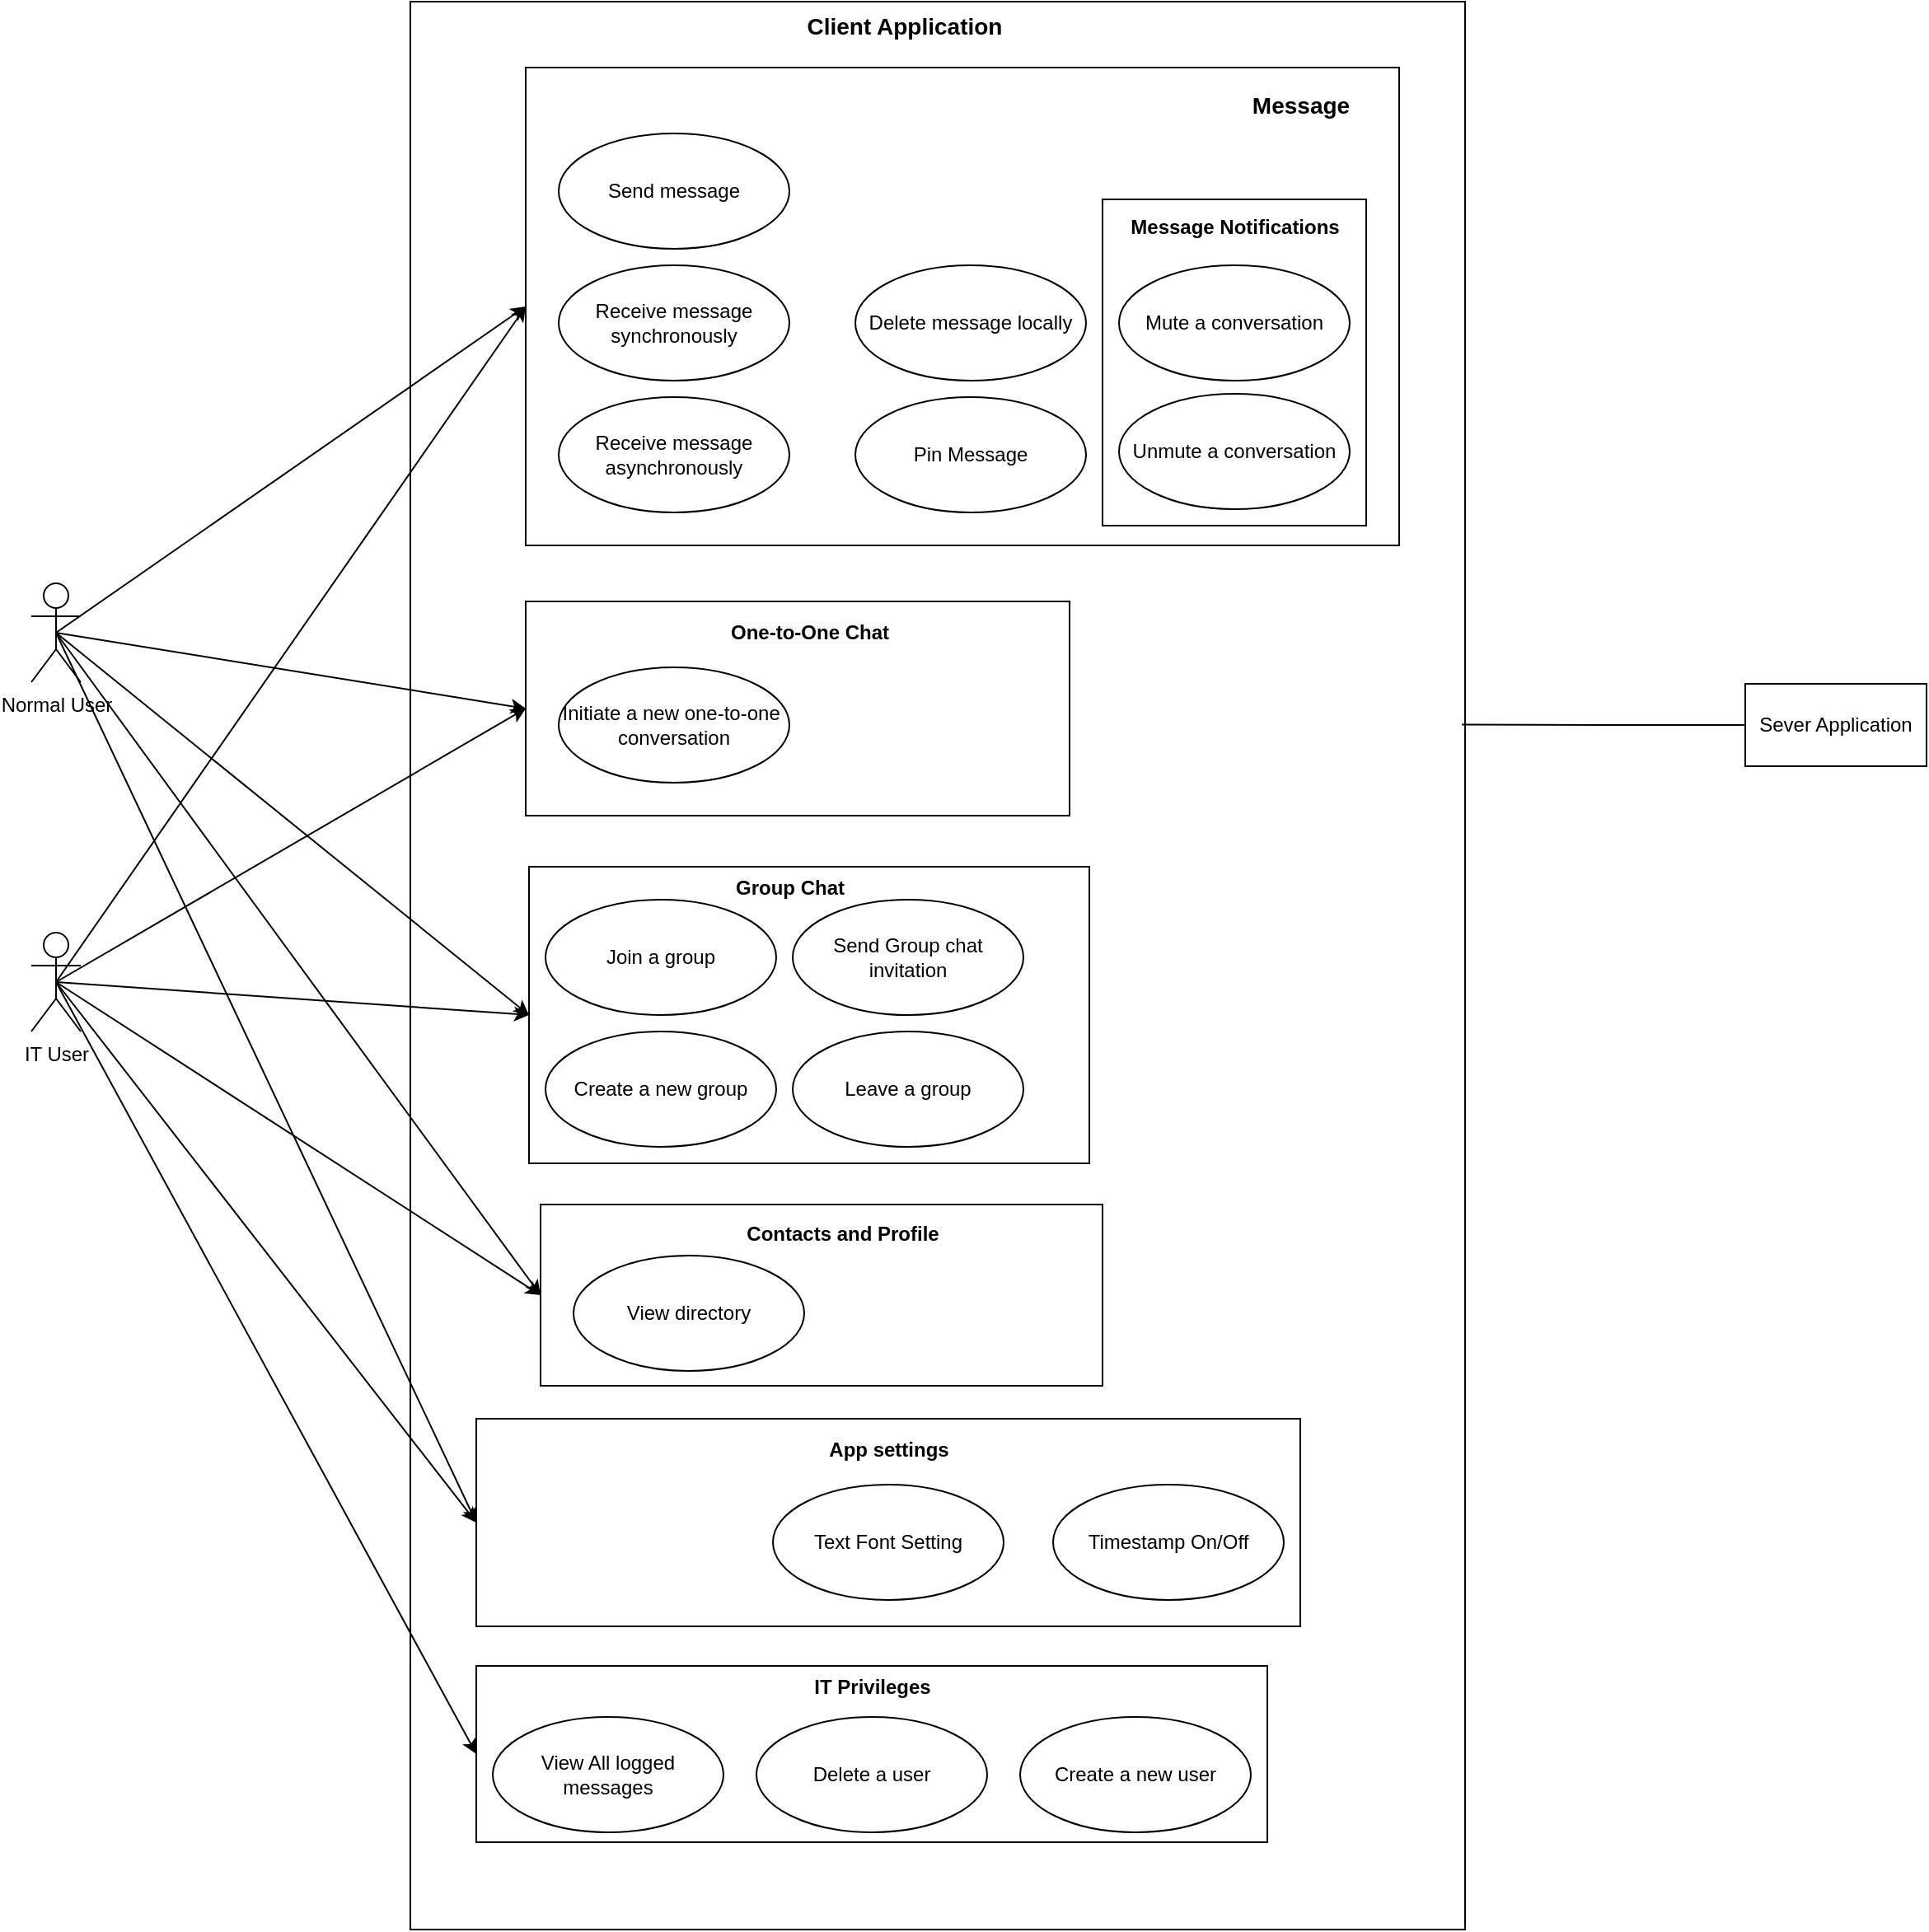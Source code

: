 <mxfile version="23.1.7" type="github" pages="2">
  <diagram name="Page-1" id="sUV660QRLb9GWtnvWiSY">
    <mxGraphModel dx="1706" dy="879" grid="1" gridSize="10" guides="1" tooltips="1" connect="1" arrows="1" fold="1" page="1" pageScale="1" pageWidth="1654" pageHeight="1169" math="0" shadow="0">
      <root>
        <mxCell id="0" />
        <mxCell id="1" parent="0" />
        <mxCell id="U2AByLSO6bJXmJ2jfOXi-1" value="" style="rounded=0;whiteSpace=wrap;html=1;" vertex="1" parent="1">
          <mxGeometry x="400" y="20" width="640" height="1170" as="geometry" />
        </mxCell>
        <mxCell id="YQ2VtmDsd7B6_WzJCYEh-53" value="" style="html=1;whiteSpace=wrap;" parent="1" vertex="1">
          <mxGeometry x="440" y="1030" width="480" height="107" as="geometry" />
        </mxCell>
        <mxCell id="YQ2VtmDsd7B6_WzJCYEh-41" value="" style="html=1;whiteSpace=wrap;" parent="1" vertex="1">
          <mxGeometry x="440" y="880" width="500" height="126" as="geometry" />
        </mxCell>
        <mxCell id="YQ2VtmDsd7B6_WzJCYEh-29" value="" style="html=1;whiteSpace=wrap;" parent="1" vertex="1">
          <mxGeometry x="479" y="750" width="341" height="110" as="geometry" />
        </mxCell>
        <mxCell id="YQ2VtmDsd7B6_WzJCYEh-20" value="" style="html=1;whiteSpace=wrap;" parent="1" vertex="1">
          <mxGeometry x="472" y="545" width="340" height="180" as="geometry" />
        </mxCell>
        <mxCell id="YQ2VtmDsd7B6_WzJCYEh-18" value="" style="html=1;whiteSpace=wrap;" parent="1" vertex="1">
          <mxGeometry x="470" y="384" width="330" height="130" as="geometry" />
        </mxCell>
        <mxCell id="YQ2VtmDsd7B6_WzJCYEh-16" value="" style="html=1;whiteSpace=wrap;" parent="1" vertex="1">
          <mxGeometry x="470" y="60" width="530" height="290" as="geometry" />
        </mxCell>
        <mxCell id="YQ2VtmDsd7B6_WzJCYEh-57" style="rounded=0;orthogonalLoop=1;jettySize=auto;html=1;exitX=0.5;exitY=0.5;exitDx=0;exitDy=0;exitPerimeter=0;entryX=0;entryY=0.5;entryDx=0;entryDy=0;" parent="1" source="YQ2VtmDsd7B6_WzJCYEh-1" target="YQ2VtmDsd7B6_WzJCYEh-16" edge="1">
          <mxGeometry relative="1" as="geometry" />
        </mxCell>
        <mxCell id="YQ2VtmDsd7B6_WzJCYEh-58" style="rounded=0;orthogonalLoop=1;jettySize=auto;html=1;exitX=0.5;exitY=0.5;exitDx=0;exitDy=0;exitPerimeter=0;entryX=0;entryY=0.5;entryDx=0;entryDy=0;" parent="1" source="YQ2VtmDsd7B6_WzJCYEh-1" target="YQ2VtmDsd7B6_WzJCYEh-18" edge="1">
          <mxGeometry relative="1" as="geometry" />
        </mxCell>
        <mxCell id="YQ2VtmDsd7B6_WzJCYEh-59" style="rounded=0;orthogonalLoop=1;jettySize=auto;html=1;exitX=0.5;exitY=0.5;exitDx=0;exitDy=0;exitPerimeter=0;entryX=0;entryY=0.5;entryDx=0;entryDy=0;" parent="1" source="YQ2VtmDsd7B6_WzJCYEh-1" target="YQ2VtmDsd7B6_WzJCYEh-20" edge="1">
          <mxGeometry relative="1" as="geometry" />
        </mxCell>
        <mxCell id="YQ2VtmDsd7B6_WzJCYEh-60" style="rounded=0;orthogonalLoop=1;jettySize=auto;html=1;exitX=0.5;exitY=0.5;exitDx=0;exitDy=0;exitPerimeter=0;entryX=0;entryY=0.5;entryDx=0;entryDy=0;" parent="1" source="YQ2VtmDsd7B6_WzJCYEh-1" target="YQ2VtmDsd7B6_WzJCYEh-29" edge="1">
          <mxGeometry relative="1" as="geometry" />
        </mxCell>
        <mxCell id="YQ2VtmDsd7B6_WzJCYEh-61" style="rounded=0;orthogonalLoop=1;jettySize=auto;html=1;exitX=0.5;exitY=0.5;exitDx=0;exitDy=0;exitPerimeter=0;entryX=0;entryY=0.5;entryDx=0;entryDy=0;" parent="1" source="YQ2VtmDsd7B6_WzJCYEh-1" target="YQ2VtmDsd7B6_WzJCYEh-41" edge="1">
          <mxGeometry relative="1" as="geometry" />
        </mxCell>
        <mxCell id="YQ2VtmDsd7B6_WzJCYEh-1" value="Normal User" style="shape=umlActor;verticalLabelPosition=bottom;verticalAlign=top;html=1;" parent="1" vertex="1">
          <mxGeometry x="170" y="373" width="30" height="60" as="geometry" />
        </mxCell>
        <mxCell id="YQ2VtmDsd7B6_WzJCYEh-62" style="rounded=0;orthogonalLoop=1;jettySize=auto;html=1;exitX=0.5;exitY=0.5;exitDx=0;exitDy=0;exitPerimeter=0;entryX=0;entryY=0.5;entryDx=0;entryDy=0;" parent="1" source="YQ2VtmDsd7B6_WzJCYEh-2" target="YQ2VtmDsd7B6_WzJCYEh-16" edge="1">
          <mxGeometry relative="1" as="geometry" />
        </mxCell>
        <mxCell id="YQ2VtmDsd7B6_WzJCYEh-63" style="rounded=0;orthogonalLoop=1;jettySize=auto;html=1;exitX=0.5;exitY=0.5;exitDx=0;exitDy=0;exitPerimeter=0;entryX=0;entryY=0.5;entryDx=0;entryDy=0;" parent="1" source="YQ2VtmDsd7B6_WzJCYEh-2" target="YQ2VtmDsd7B6_WzJCYEh-18" edge="1">
          <mxGeometry relative="1" as="geometry" />
        </mxCell>
        <mxCell id="YQ2VtmDsd7B6_WzJCYEh-64" style="rounded=0;orthogonalLoop=1;jettySize=auto;html=1;exitX=0.5;exitY=0.5;exitDx=0;exitDy=0;exitPerimeter=0;entryX=0;entryY=0.5;entryDx=0;entryDy=0;" parent="1" source="YQ2VtmDsd7B6_WzJCYEh-2" target="YQ2VtmDsd7B6_WzJCYEh-20" edge="1">
          <mxGeometry relative="1" as="geometry" />
        </mxCell>
        <mxCell id="YQ2VtmDsd7B6_WzJCYEh-65" style="rounded=0;orthogonalLoop=1;jettySize=auto;html=1;exitX=0.5;exitY=0.5;exitDx=0;exitDy=0;exitPerimeter=0;entryX=0;entryY=0.5;entryDx=0;entryDy=0;" parent="1" source="YQ2VtmDsd7B6_WzJCYEh-2" target="YQ2VtmDsd7B6_WzJCYEh-29" edge="1">
          <mxGeometry relative="1" as="geometry" />
        </mxCell>
        <mxCell id="YQ2VtmDsd7B6_WzJCYEh-66" style="rounded=0;orthogonalLoop=1;jettySize=auto;html=1;exitX=0.5;exitY=0.5;exitDx=0;exitDy=0;exitPerimeter=0;entryX=0;entryY=0.5;entryDx=0;entryDy=0;" parent="1" source="YQ2VtmDsd7B6_WzJCYEh-2" target="YQ2VtmDsd7B6_WzJCYEh-41" edge="1">
          <mxGeometry relative="1" as="geometry" />
        </mxCell>
        <mxCell id="YQ2VtmDsd7B6_WzJCYEh-67" style="rounded=0;orthogonalLoop=1;jettySize=auto;html=1;exitX=0.5;exitY=0.5;exitDx=0;exitDy=0;exitPerimeter=0;entryX=0;entryY=0.5;entryDx=0;entryDy=0;" parent="1" source="YQ2VtmDsd7B6_WzJCYEh-2" target="YQ2VtmDsd7B6_WzJCYEh-53" edge="1">
          <mxGeometry relative="1" as="geometry" />
        </mxCell>
        <mxCell id="YQ2VtmDsd7B6_WzJCYEh-2" value="IT User" style="shape=umlActor;verticalLabelPosition=bottom;verticalAlign=top;html=1;" parent="1" vertex="1">
          <mxGeometry x="170" y="585" width="30" height="60" as="geometry" />
        </mxCell>
        <mxCell id="YQ2VtmDsd7B6_WzJCYEh-3" value="Receive message synchronously" style="ellipse;whiteSpace=wrap;html=1;" parent="1" vertex="1">
          <mxGeometry x="490" y="180" width="140" height="70" as="geometry" />
        </mxCell>
        <mxCell id="YQ2VtmDsd7B6_WzJCYEh-4" value="Send message" style="ellipse;whiteSpace=wrap;html=1;" parent="1" vertex="1">
          <mxGeometry x="490" y="100" width="140" height="70" as="geometry" />
        </mxCell>
        <mxCell id="YQ2VtmDsd7B6_WzJCYEh-5" value="Delete message locally" style="ellipse;whiteSpace=wrap;html=1;" parent="1" vertex="1">
          <mxGeometry x="670" y="180" width="140" height="70" as="geometry" />
        </mxCell>
        <mxCell id="YQ2VtmDsd7B6_WzJCYEh-9" value="Initiate a new one-to-one&amp;nbsp; conversation" style="ellipse;whiteSpace=wrap;html=1;" parent="1" vertex="1">
          <mxGeometry x="490" y="424" width="140" height="70" as="geometry" />
        </mxCell>
        <mxCell id="YQ2VtmDsd7B6_WzJCYEh-11" value="Join a group" style="ellipse;whiteSpace=wrap;html=1;" parent="1" vertex="1">
          <mxGeometry x="482" y="565" width="140" height="70" as="geometry" />
        </mxCell>
        <mxCell id="YQ2VtmDsd7B6_WzJCYEh-12" value="Leave a group" style="ellipse;whiteSpace=wrap;html=1;" parent="1" vertex="1">
          <mxGeometry x="632" y="645" width="140" height="70" as="geometry" />
        </mxCell>
        <mxCell id="YQ2VtmDsd7B6_WzJCYEh-13" value="Create a new group" style="ellipse;whiteSpace=wrap;html=1;" parent="1" vertex="1">
          <mxGeometry x="482" y="645" width="140" height="70" as="geometry" />
        </mxCell>
        <mxCell id="YQ2VtmDsd7B6_WzJCYEh-15" value="Pin Message" style="ellipse;whiteSpace=wrap;html=1;" parent="1" vertex="1">
          <mxGeometry x="670" y="260" width="140" height="70" as="geometry" />
        </mxCell>
        <mxCell id="YQ2VtmDsd7B6_WzJCYEh-17" value="&lt;font style=&quot;font-size: 14px;&quot;&gt;Message&lt;/font&gt;" style="text;align=center;fontStyle=1;verticalAlign=middle;spacingLeft=3;spacingRight=3;strokeColor=none;rotatable=0;points=[[0,0.5],[1,0.5]];portConstraint=eastwest;html=1;" parent="1" vertex="1">
          <mxGeometry x="900" y="70" width="80" height="26" as="geometry" />
        </mxCell>
        <mxCell id="YQ2VtmDsd7B6_WzJCYEh-19" value="&lt;span style=&quot;color: rgb(0, 0, 0); font-family: Helvetica; font-size: 12px; font-style: normal; font-variant-ligatures: normal; font-variant-caps: normal; letter-spacing: normal; orphans: 2; text-align: center; text-indent: 0px; text-transform: none; widows: 2; word-spacing: 0px; -webkit-text-stroke-width: 0px; background-color: rgb(251, 251, 251); text-decoration-thickness: initial; text-decoration-style: initial; text-decoration-color: initial; float: none; display: inline !important;&quot;&gt;&lt;b&gt;One-to-One Chat&lt;/b&gt;&lt;/span&gt;" style="text;align=center;fontStyle=0;verticalAlign=middle;spacingLeft=3;spacingRight=3;strokeColor=none;rotatable=0;points=[[0,0.5],[1,0.5]];portConstraint=eastwest;html=1;" parent="1" vertex="1">
          <mxGeometry x="602" y="390" width="80" height="26" as="geometry" />
        </mxCell>
        <mxCell id="YQ2VtmDsd7B6_WzJCYEh-23" value="" style="html=1;whiteSpace=wrap;" parent="1" vertex="1">
          <mxGeometry x="820" y="140" width="160" height="198" as="geometry" />
        </mxCell>
        <mxCell id="YQ2VtmDsd7B6_WzJCYEh-21" value="Group Chat" style="text;align=center;fontStyle=1;verticalAlign=middle;spacingLeft=3;spacingRight=3;strokeColor=none;rotatable=0;points=[[0,0.5],[1,0.5]];portConstraint=eastwest;html=1;" parent="1" vertex="1">
          <mxGeometry x="590" y="545" width="80" height="26" as="geometry" />
        </mxCell>
        <mxCell id="YQ2VtmDsd7B6_WzJCYEh-22" value="Unmute a conversation" style="ellipse;whiteSpace=wrap;html=1;" parent="1" vertex="1">
          <mxGeometry x="830" y="258" width="140" height="70" as="geometry" />
        </mxCell>
        <mxCell id="YQ2VtmDsd7B6_WzJCYEh-24" value="Message Notifications" style="text;align=center;fontStyle=1;verticalAlign=middle;spacingLeft=3;spacingRight=3;strokeColor=none;rotatable=0;points=[[0,0.5],[1,0.5]];portConstraint=eastwest;html=1;" parent="1" vertex="1">
          <mxGeometry x="860" y="144" width="80" height="26" as="geometry" />
        </mxCell>
        <mxCell id="YQ2VtmDsd7B6_WzJCYEh-14" value="Mute a conversation" style="ellipse;whiteSpace=wrap;html=1;" parent="1" vertex="1">
          <mxGeometry x="830" y="180" width="140" height="70" as="geometry" />
        </mxCell>
        <mxCell id="YQ2VtmDsd7B6_WzJCYEh-25" value="Send Group chat invitation" style="ellipse;whiteSpace=wrap;html=1;" parent="1" vertex="1">
          <mxGeometry x="632" y="565" width="140" height="70" as="geometry" />
        </mxCell>
        <mxCell id="YQ2VtmDsd7B6_WzJCYEh-26" value="Receive message asynchronously" style="ellipse;whiteSpace=wrap;html=1;" parent="1" vertex="1">
          <mxGeometry x="490" y="260" width="140" height="70" as="geometry" />
        </mxCell>
        <mxCell id="YQ2VtmDsd7B6_WzJCYEh-27" value="View directory" style="ellipse;whiteSpace=wrap;html=1;" parent="1" vertex="1">
          <mxGeometry x="499" y="781" width="140" height="70" as="geometry" />
        </mxCell>
        <mxCell id="YQ2VtmDsd7B6_WzJCYEh-30" value="Contacts and Profile" style="text;align=center;fontStyle=1;verticalAlign=middle;spacingLeft=3;spacingRight=3;strokeColor=none;rotatable=0;points=[[0,0.5],[1,0.5]];portConstraint=eastwest;html=1;" parent="1" vertex="1">
          <mxGeometry x="622" y="755" width="80" height="26" as="geometry" />
        </mxCell>
        <mxCell id="YQ2VtmDsd7B6_WzJCYEh-33" value="Text Font Setting" style="ellipse;whiteSpace=wrap;html=1;" parent="1" vertex="1">
          <mxGeometry x="620" y="920" width="140" height="70" as="geometry" />
        </mxCell>
        <mxCell id="YQ2VtmDsd7B6_WzJCYEh-40" value="Timestamp On/Off" style="ellipse;whiteSpace=wrap;html=1;" parent="1" vertex="1">
          <mxGeometry x="790" y="920" width="140" height="70" as="geometry" />
        </mxCell>
        <mxCell id="YQ2VtmDsd7B6_WzJCYEh-43" value="App settings" style="text;align=center;fontStyle=1;verticalAlign=middle;spacingLeft=3;spacingRight=3;strokeColor=none;rotatable=0;points=[[0,0.5],[1,0.5]];portConstraint=eastwest;html=1;" parent="1" vertex="1">
          <mxGeometry x="650" y="886" width="80" height="26" as="geometry" />
        </mxCell>
        <mxCell id="YQ2VtmDsd7B6_WzJCYEh-45" value="View All logged messages" style="ellipse;whiteSpace=wrap;html=1;" parent="1" vertex="1">
          <mxGeometry x="450" y="1061" width="140" height="70" as="geometry" />
        </mxCell>
        <mxCell id="YQ2VtmDsd7B6_WzJCYEh-47" value="Create a new user" style="ellipse;whiteSpace=wrap;html=1;" parent="1" vertex="1">
          <mxGeometry x="770" y="1061" width="140" height="70" as="geometry" />
        </mxCell>
        <mxCell id="YQ2VtmDsd7B6_WzJCYEh-49" value="Delete a user" style="ellipse;whiteSpace=wrap;html=1;" parent="1" vertex="1">
          <mxGeometry x="610" y="1061" width="140" height="70" as="geometry" />
        </mxCell>
        <mxCell id="YQ2VtmDsd7B6_WzJCYEh-54" value="IT Privileges" style="text;align=center;fontStyle=1;verticalAlign=middle;spacingLeft=3;spacingRight=3;strokeColor=none;rotatable=0;points=[[0,0.5],[1,0.5]];portConstraint=eastwest;html=1;" parent="1" vertex="1">
          <mxGeometry x="640" y="1030" width="80" height="26" as="geometry" />
        </mxCell>
        <mxCell id="U2AByLSO6bJXmJ2jfOXi-2" value="&lt;font style=&quot;font-size: 14px;&quot;&gt;Client Application&lt;/font&gt;" style="text;html=1;align=center;verticalAlign=middle;whiteSpace=wrap;rounded=0;fontStyle=1" vertex="1" parent="1">
          <mxGeometry x="630" y="20" width="140" height="30" as="geometry" />
        </mxCell>
        <mxCell id="U2AByLSO6bJXmJ2jfOXi-3" value="Sever Application" style="html=1;whiteSpace=wrap;" vertex="1" parent="1">
          <mxGeometry x="1210" y="434" width="110" height="50" as="geometry" />
        </mxCell>
        <mxCell id="U2AByLSO6bJXmJ2jfOXi-6" style="edgeStyle=orthogonalEdgeStyle;rounded=0;orthogonalLoop=1;jettySize=auto;html=1;exitX=0;exitY=0.5;exitDx=0;exitDy=0;entryX=0.997;entryY=0.375;entryDx=0;entryDy=0;entryPerimeter=0;endArrow=none;endFill=0;" edge="1" parent="1" source="U2AByLSO6bJXmJ2jfOXi-3" target="U2AByLSO6bJXmJ2jfOXi-1">
          <mxGeometry relative="1" as="geometry" />
        </mxCell>
      </root>
    </mxGraphModel>
  </diagram>
  <diagram id="76yED_X19V-XeV7wdZsf" name="Page-2">
    <mxGraphModel dx="1194" dy="615" grid="1" gridSize="10" guides="1" tooltips="1" connect="1" arrows="1" fold="1" page="1" pageScale="1" pageWidth="1654" pageHeight="1169" math="0" shadow="0">
      <root>
        <mxCell id="0" />
        <mxCell id="1" parent="0" />
        <mxCell id="WNzf7cn8V8j3igvtet1d-1" value="" style="shape=umlLifeline;perimeter=lifelinePerimeter;whiteSpace=wrap;html=1;container=1;dropTarget=0;collapsible=0;recursiveResize=0;outlineConnect=0;portConstraint=eastwest;newEdgeStyle={&quot;curved&quot;:0,&quot;rounded&quot;:0};participant=umlActor;" parent="1" vertex="1">
          <mxGeometry x="410" y="210" width="20" height="300" as="geometry" />
        </mxCell>
        <mxCell id="WNzf7cn8V8j3igvtet1d-2" value="direct message" style="shape=umlLifeline;perimeter=lifelinePerimeter;whiteSpace=wrap;html=1;container=1;dropTarget=0;collapsible=0;recursiveResize=0;outlineConnect=0;portConstraint=eastwest;newEdgeStyle={&quot;curved&quot;:0,&quot;rounded&quot;:0};" parent="1" vertex="1">
          <mxGeometry x="480" y="210" width="100" height="300" as="geometry" />
        </mxCell>
        <mxCell id="WNzf7cn8V8j3igvtet1d-3" value="group message" style="shape=umlLifeline;perimeter=lifelinePerimeter;whiteSpace=wrap;html=1;container=1;dropTarget=0;collapsible=0;recursiveResize=0;outlineConnect=0;portConstraint=eastwest;newEdgeStyle={&quot;curved&quot;:0,&quot;rounded&quot;:0};" parent="1" vertex="1">
          <mxGeometry x="610" y="210" width="100" height="300" as="geometry" />
        </mxCell>
        <mxCell id="WNzf7cn8V8j3igvtet1d-4" value="app settings" style="shape=umlLifeline;perimeter=lifelinePerimeter;whiteSpace=wrap;html=1;container=1;dropTarget=0;collapsible=0;recursiveResize=0;outlineConnect=0;portConstraint=eastwest;newEdgeStyle={&quot;curved&quot;:0,&quot;rounded&quot;:0};" parent="1" vertex="1">
          <mxGeometry x="750" y="210" width="100" height="300" as="geometry" />
        </mxCell>
        <mxCell id="WNzf7cn8V8j3igvtet1d-5" value="Directory" style="shape=umlLifeline;perimeter=lifelinePerimeter;whiteSpace=wrap;html=1;container=1;dropTarget=0;collapsible=0;recursiveResize=0;outlineConnect=0;portConstraint=eastwest;newEdgeStyle={&quot;curved&quot;:0,&quot;rounded&quot;:0};" parent="1" vertex="1">
          <mxGeometry x="880" y="210" width="100" height="300" as="geometry" />
        </mxCell>
        <mxCell id="WNzf7cn8V8j3igvtet1d-6" value="User" style="text;align=center;fontStyle=1;verticalAlign=middle;spacingLeft=3;spacingRight=3;strokeColor=none;rotatable=0;points=[[0,0.5],[1,0.5]];portConstraint=eastwest;html=1;" parent="1" vertex="1">
          <mxGeometry x="390" y="180" width="80" height="26" as="geometry" />
        </mxCell>
        <mxCell id="V9n1AzZN_ZHZRttG4YIM-1" value="Send direct Message" style="html=1;verticalAlign=bottom;endArrow=block;curved=0;rounded=0;" parent="1" edge="1">
          <mxGeometry width="80" relative="1" as="geometry">
            <mxPoint x="419.759" y="290.0" as="sourcePoint" />
            <mxPoint x="529.5" y="290.0" as="targetPoint" />
          </mxGeometry>
        </mxCell>
        <mxCell id="V9n1AzZN_ZHZRttG4YIM-2" value="View direct Message" style="html=1;verticalAlign=bottom;endArrow=block;curved=0;rounded=0;" parent="1" source="WNzf7cn8V8j3igvtet1d-2" target="WNzf7cn8V8j3igvtet1d-1" edge="1">
          <mxGeometry width="80" relative="1" as="geometry">
            <mxPoint x="510" y="340" as="sourcePoint" />
            <mxPoint x="430" y="340" as="targetPoint" />
            <Array as="points">
              <mxPoint x="480" y="310" />
            </Array>
          </mxGeometry>
        </mxCell>
        <mxCell id="V9n1AzZN_ZHZRttG4YIM-3" value="Send group Message" style="html=1;verticalAlign=bottom;endArrow=block;curved=0;rounded=0;" parent="1" target="WNzf7cn8V8j3igvtet1d-3" edge="1">
          <mxGeometry width="80" relative="1" as="geometry">
            <mxPoint x="419.999" y="349.63" as="sourcePoint" />
            <mxPoint x="529.74" y="349.63" as="targetPoint" />
          </mxGeometry>
        </mxCell>
        <mxCell id="V9n1AzZN_ZHZRttG4YIM-4" value="View group Message" style="html=1;verticalAlign=bottom;endArrow=block;curved=0;rounded=0;" parent="1" source="WNzf7cn8V8j3igvtet1d-3" edge="1">
          <mxGeometry width="80" relative="1" as="geometry">
            <mxPoint x="530.24" y="369.63" as="sourcePoint" />
            <mxPoint x="420.24" y="369.63" as="targetPoint" />
            <Array as="points">
              <mxPoint x="480.24" y="369.63" />
            </Array>
          </mxGeometry>
        </mxCell>
        <mxCell id="V9n1AzZN_ZHZRttG4YIM-5" value="Change App Setting" style="html=1;verticalAlign=bottom;endArrow=block;curved=0;rounded=0;" parent="1" edge="1">
          <mxGeometry width="80" relative="1" as="geometry">
            <mxPoint x="420" y="410" as="sourcePoint" />
            <mxPoint x="799.5" y="410" as="targetPoint" />
          </mxGeometry>
        </mxCell>
        <mxCell id="V9n1AzZN_ZHZRttG4YIM-6" value="Request to view directory" style="html=1;verticalAlign=bottom;endArrow=block;curved=0;rounded=0;" parent="1" target="WNzf7cn8V8j3igvtet1d-5" edge="1">
          <mxGeometry width="80" relative="1" as="geometry">
            <mxPoint x="420" y="450" as="sourcePoint" />
            <mxPoint x="500" y="450" as="targetPoint" />
          </mxGeometry>
        </mxCell>
        <mxCell id="V9n1AzZN_ZHZRttG4YIM-7" value="Return directory" style="html=1;verticalAlign=bottom;endArrow=block;curved=0;rounded=0;" parent="1" edge="1">
          <mxGeometry width="80" relative="1" as="geometry">
            <mxPoint x="929.74" y="470.0" as="sourcePoint" />
            <mxPoint x="419.999" y="470.0" as="targetPoint" />
          </mxGeometry>
        </mxCell>
        <mxCell id="WEP-BiXhZE0mZnWe9B-W-1" value="" style="shape=umlLifeline;perimeter=lifelinePerimeter;whiteSpace=wrap;html=1;container=1;dropTarget=0;collapsible=0;recursiveResize=0;outlineConnect=0;portConstraint=eastwest;newEdgeStyle={&quot;curved&quot;:0,&quot;rounded&quot;:0};participant=umlActor;" parent="1" vertex="1">
          <mxGeometry x="410" y="585" width="20" height="300" as="geometry" />
        </mxCell>
        <mxCell id="WEP-BiXhZE0mZnWe9B-W-2" value="direct message" style="shape=umlLifeline;perimeter=lifelinePerimeter;whiteSpace=wrap;html=1;container=1;dropTarget=0;collapsible=0;recursiveResize=0;outlineConnect=0;portConstraint=eastwest;newEdgeStyle={&quot;curved&quot;:0,&quot;rounded&quot;:0};" parent="1" vertex="1">
          <mxGeometry x="480" y="585" width="100" height="300" as="geometry" />
        </mxCell>
        <mxCell id="WEP-BiXhZE0mZnWe9B-W-3" value="group message" style="shape=umlLifeline;perimeter=lifelinePerimeter;whiteSpace=wrap;html=1;container=1;dropTarget=0;collapsible=0;recursiveResize=0;outlineConnect=0;portConstraint=eastwest;newEdgeStyle={&quot;curved&quot;:0,&quot;rounded&quot;:0};" parent="1" vertex="1">
          <mxGeometry x="610" y="585" width="100" height="300" as="geometry" />
        </mxCell>
        <mxCell id="WEP-BiXhZE0mZnWe9B-W-4" value="app settings" style="shape=umlLifeline;perimeter=lifelinePerimeter;whiteSpace=wrap;html=1;container=1;dropTarget=0;collapsible=0;recursiveResize=0;outlineConnect=0;portConstraint=eastwest;newEdgeStyle={&quot;curved&quot;:0,&quot;rounded&quot;:0};" parent="1" vertex="1">
          <mxGeometry x="750" y="585" width="100" height="300" as="geometry" />
        </mxCell>
        <mxCell id="WEP-BiXhZE0mZnWe9B-W-5" value="Directory" style="shape=umlLifeline;perimeter=lifelinePerimeter;whiteSpace=wrap;html=1;container=1;dropTarget=0;collapsible=0;recursiveResize=0;outlineConnect=0;portConstraint=eastwest;newEdgeStyle={&quot;curved&quot;:0,&quot;rounded&quot;:0};" parent="1" vertex="1">
          <mxGeometry x="880" y="585" width="100" height="300" as="geometry" />
        </mxCell>
        <mxCell id="WEP-BiXhZE0mZnWe9B-W-6" value="Send direct Message" style="html=1;verticalAlign=bottom;endArrow=block;curved=0;rounded=0;" parent="1" edge="1">
          <mxGeometry width="80" relative="1" as="geometry">
            <mxPoint x="419.759" y="665.0" as="sourcePoint" />
            <mxPoint x="529.5" y="665.0" as="targetPoint" />
          </mxGeometry>
        </mxCell>
        <mxCell id="WEP-BiXhZE0mZnWe9B-W-7" value="View direct Message" style="html=1;verticalAlign=bottom;endArrow=block;curved=0;rounded=0;" parent="1" source="WEP-BiXhZE0mZnWe9B-W-2" target="WEP-BiXhZE0mZnWe9B-W-1" edge="1">
          <mxGeometry width="80" relative="1" as="geometry">
            <mxPoint x="510" y="715" as="sourcePoint" />
            <mxPoint x="430" y="715" as="targetPoint" />
            <Array as="points">
              <mxPoint x="480" y="685" />
            </Array>
          </mxGeometry>
        </mxCell>
        <mxCell id="WEP-BiXhZE0mZnWe9B-W-8" value="Send group Message" style="html=1;verticalAlign=bottom;endArrow=block;curved=0;rounded=0;" parent="1" target="WEP-BiXhZE0mZnWe9B-W-3" edge="1">
          <mxGeometry width="80" relative="1" as="geometry">
            <mxPoint x="419.999" y="724.63" as="sourcePoint" />
            <mxPoint x="529.74" y="724.63" as="targetPoint" />
          </mxGeometry>
        </mxCell>
        <mxCell id="WEP-BiXhZE0mZnWe9B-W-9" value="View group Message" style="html=1;verticalAlign=bottom;endArrow=block;curved=0;rounded=0;" parent="1" source="WEP-BiXhZE0mZnWe9B-W-3" edge="1">
          <mxGeometry width="80" relative="1" as="geometry">
            <mxPoint x="530.24" y="744.63" as="sourcePoint" />
            <mxPoint x="420.24" y="744.63" as="targetPoint" />
            <Array as="points">
              <mxPoint x="480.24" y="744.63" />
            </Array>
          </mxGeometry>
        </mxCell>
        <mxCell id="WEP-BiXhZE0mZnWe9B-W-10" value="Change App Setting" style="html=1;verticalAlign=bottom;endArrow=block;curved=0;rounded=0;" parent="1" edge="1">
          <mxGeometry width="80" relative="1" as="geometry">
            <mxPoint x="420" y="785" as="sourcePoint" />
            <mxPoint x="799.5" y="785" as="targetPoint" />
          </mxGeometry>
        </mxCell>
        <mxCell id="WEP-BiXhZE0mZnWe9B-W-11" value="Request to view directory" style="html=1;verticalAlign=bottom;endArrow=block;curved=0;rounded=0;" parent="1" edge="1">
          <mxGeometry width="80" relative="1" as="geometry">
            <mxPoint x="420" y="836" as="sourcePoint" />
            <mxPoint x="929.5" y="836" as="targetPoint" />
          </mxGeometry>
        </mxCell>
        <mxCell id="WEP-BiXhZE0mZnWe9B-W-12" value="Return directory" style="html=1;verticalAlign=bottom;endArrow=block;curved=0;rounded=0;" parent="1" edge="1">
          <mxGeometry width="80" relative="1" as="geometry">
            <mxPoint x="929.74" y="856.0" as="sourcePoint" />
            <mxPoint x="419.999" y="856.0" as="targetPoint" />
          </mxGeometry>
        </mxCell>
        <mxCell id="WEP-BiXhZE0mZnWe9B-W-13" value="Server" style="shape=umlLifeline;perimeter=lifelinePerimeter;whiteSpace=wrap;html=1;container=1;dropTarget=0;collapsible=0;recursiveResize=0;outlineConnect=0;portConstraint=eastwest;newEdgeStyle={&quot;curved&quot;:0,&quot;rounded&quot;:0};" parent="1" vertex="1">
          <mxGeometry x="260" y="585" width="100" height="300" as="geometry" />
        </mxCell>
        <mxCell id="WEP-BiXhZE0mZnWe9B-W-14" value="IT Admin" style="text;align=center;fontStyle=1;verticalAlign=middle;spacingLeft=3;spacingRight=3;strokeColor=none;rotatable=0;points=[[0,0.5],[1,0.5]];portConstraint=eastwest;html=1;" parent="1" vertex="1">
          <mxGeometry x="380" y="559" width="80" height="26" as="geometry" />
        </mxCell>
        <mxCell id="WEP-BiXhZE0mZnWe9B-W-15" value="Respond" style="html=1;verticalAlign=bottom;endArrow=block;curved=0;rounded=0;" parent="1" target="WEP-BiXhZE0mZnWe9B-W-1" edge="1">
          <mxGeometry width="80" relative="1" as="geometry">
            <mxPoint x="310" y="680" as="sourcePoint" />
            <mxPoint x="390" y="680" as="targetPoint" />
          </mxGeometry>
        </mxCell>
        <mxCell id="WEP-BiXhZE0mZnWe9B-W-28" value="Create new User" style="html=1;verticalAlign=bottom;endArrow=block;curved=0;rounded=0;" parent="1" edge="1">
          <mxGeometry width="80" relative="1" as="geometry">
            <mxPoint x="420" y="660" as="sourcePoint" />
            <mxPoint x="309.759" y="660" as="targetPoint" />
          </mxGeometry>
        </mxCell>
        <mxCell id="WEP-BiXhZE0mZnWe9B-W-29" value="Respond" style="html=1;verticalAlign=bottom;endArrow=block;curved=0;rounded=0;" parent="1" edge="1">
          <mxGeometry width="80" relative="1" as="geometry">
            <mxPoint x="310.24" y="730" as="sourcePoint" />
            <mxPoint x="420.24" y="730" as="targetPoint" />
          </mxGeometry>
        </mxCell>
        <mxCell id="WEP-BiXhZE0mZnWe9B-W-30" value="Remove a User" style="html=1;verticalAlign=bottom;endArrow=block;curved=0;rounded=0;" parent="1" edge="1">
          <mxGeometry width="80" relative="1" as="geometry">
            <mxPoint x="420.24" y="710" as="sourcePoint" />
            <mxPoint x="309.999" y="710" as="targetPoint" />
          </mxGeometry>
        </mxCell>
        <mxCell id="WEP-BiXhZE0mZnWe9B-W-31" value="Respond" style="html=1;verticalAlign=bottom;endArrow=block;curved=0;rounded=0;" parent="1" target="WEP-BiXhZE0mZnWe9B-W-1" edge="1">
          <mxGeometry width="80" relative="1" as="geometry">
            <mxPoint x="800" y="810" as="sourcePoint" />
            <mxPoint x="720" y="810" as="targetPoint" />
          </mxGeometry>
        </mxCell>
        <mxCell id="WEP-BiXhZE0mZnWe9B-W-32" value="Return System logs" style="html=1;verticalAlign=bottom;endArrow=block;curved=0;rounded=0;" parent="1" edge="1">
          <mxGeometry width="80" relative="1" as="geometry">
            <mxPoint x="310.24" y="790" as="sourcePoint" />
            <mxPoint x="420.24" y="790" as="targetPoint" />
          </mxGeometry>
        </mxCell>
        <mxCell id="WEP-BiXhZE0mZnWe9B-W-33" value="View Logs Request" style="html=1;verticalAlign=bottom;endArrow=block;curved=0;rounded=0;" parent="1" edge="1">
          <mxGeometry width="80" relative="1" as="geometry">
            <mxPoint x="420.24" y="770" as="sourcePoint" />
            <mxPoint x="309.999" y="770" as="targetPoint" />
          </mxGeometry>
        </mxCell>
      </root>
    </mxGraphModel>
  </diagram>
</mxfile>
